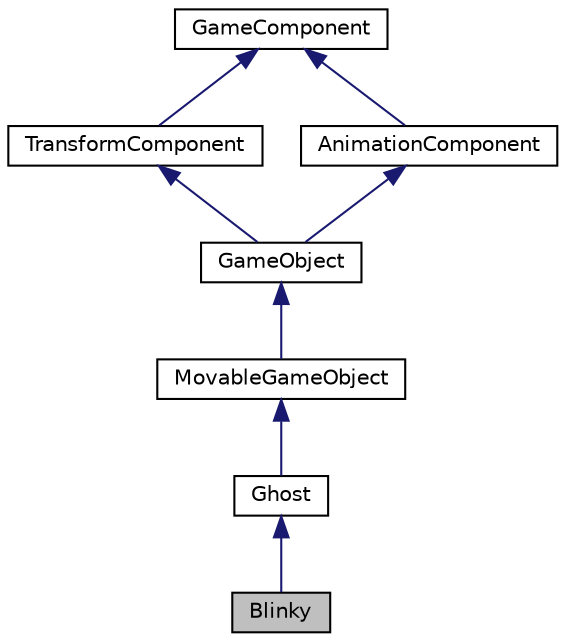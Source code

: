 digraph "Blinky"
{
 // LATEX_PDF_SIZE
  edge [fontname="Helvetica",fontsize="10",labelfontname="Helvetica",labelfontsize="10"];
  node [fontname="Helvetica",fontsize="10",shape=record];
  Node1 [label="Blinky",height=0.2,width=0.4,color="black", fillcolor="grey75", style="filled", fontcolor="black",tooltip="The Blinky class represents the red ghost in the game."];
  Node2 -> Node1 [dir="back",color="midnightblue",fontsize="10",style="solid",fontname="Helvetica"];
  Node2 [label="Ghost",height=0.2,width=0.4,color="black", fillcolor="white", style="filled",URL="$classGhost.html",tooltip="The Ghost class manages a single ghost in the game."];
  Node3 -> Node2 [dir="back",color="midnightblue",fontsize="10",style="solid",fontname="Helvetica"];
  Node3 [label="MovableGameObject",height=0.2,width=0.4,color="black", fillcolor="white", style="filled",URL="$classMovableGameObject.html",tooltip="A class representing a game object that can move."];
  Node4 -> Node3 [dir="back",color="midnightblue",fontsize="10",style="solid",fontname="Helvetica"];
  Node4 [label="GameObject",height=0.2,width=0.4,color="black", fillcolor="white", style="filled",URL="$classGameObject.html",tooltip=" "];
  Node5 -> Node4 [dir="back",color="midnightblue",fontsize="10",style="solid",fontname="Helvetica"];
  Node5 [label="TransformComponent",height=0.2,width=0.4,color="black", fillcolor="white", style="filled",URL="$classTransformComponent.html",tooltip=" "];
  Node6 -> Node5 [dir="back",color="midnightblue",fontsize="10",style="solid",fontname="Helvetica"];
  Node6 [label="GameComponent",height=0.2,width=0.4,color="black", fillcolor="white", style="filled",URL="$classGameComponent.html",tooltip=" "];
  Node7 -> Node4 [dir="back",color="midnightblue",fontsize="10",style="solid",fontname="Helvetica"];
  Node7 [label="AnimationComponent",height=0.2,width=0.4,color="black", fillcolor="white", style="filled",URL="$classAnimationComponent.html",tooltip="The model for the animation component, which is responsible for handling the animation of sprites and..."];
  Node6 -> Node7 [dir="back",color="midnightblue",fontsize="10",style="solid",fontname="Helvetica"];
}
